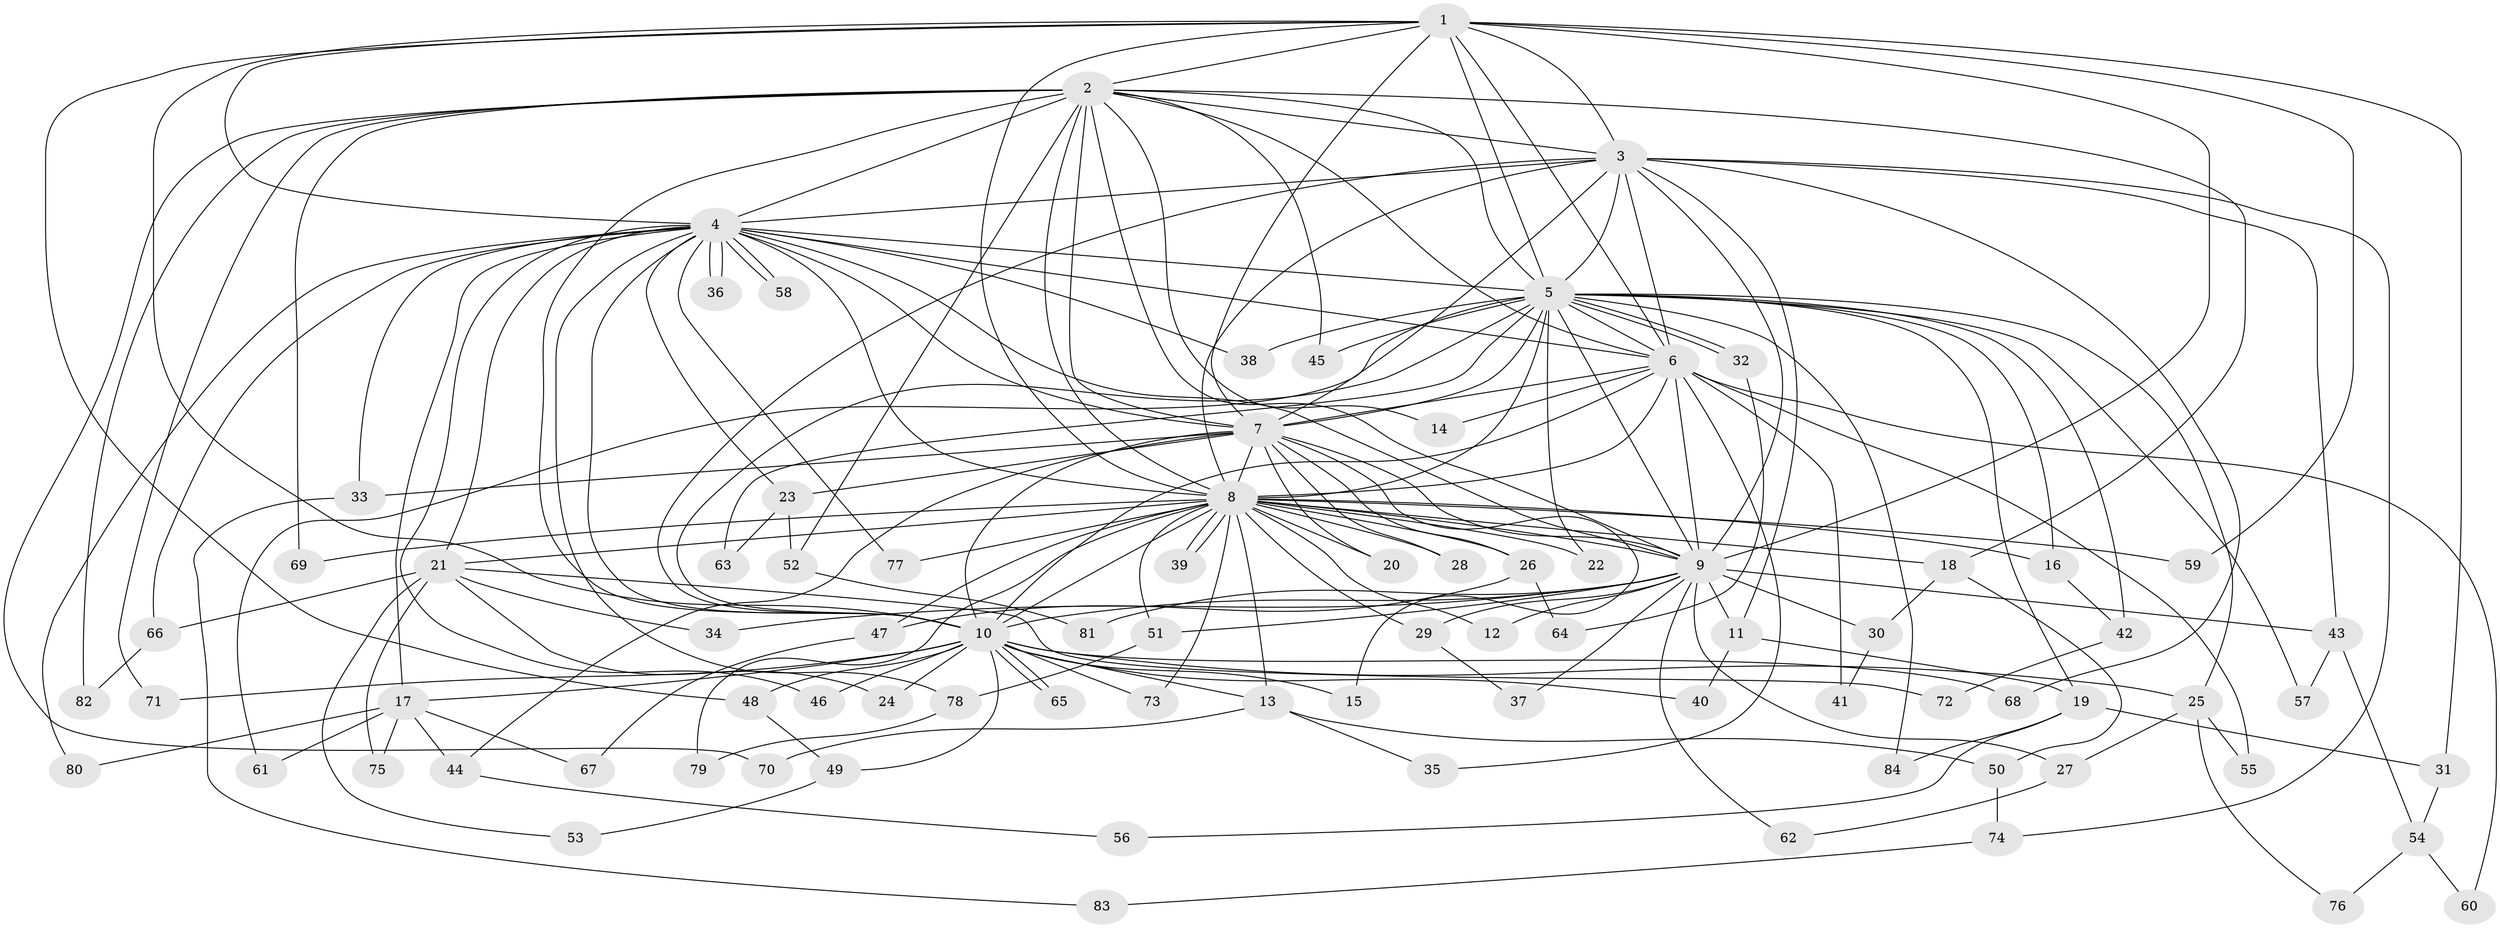 // Generated by graph-tools (version 1.1) at 2025/35/03/09/25 02:35:12]
// undirected, 84 vertices, 193 edges
graph export_dot {
graph [start="1"]
  node [color=gray90,style=filled];
  1;
  2;
  3;
  4;
  5;
  6;
  7;
  8;
  9;
  10;
  11;
  12;
  13;
  14;
  15;
  16;
  17;
  18;
  19;
  20;
  21;
  22;
  23;
  24;
  25;
  26;
  27;
  28;
  29;
  30;
  31;
  32;
  33;
  34;
  35;
  36;
  37;
  38;
  39;
  40;
  41;
  42;
  43;
  44;
  45;
  46;
  47;
  48;
  49;
  50;
  51;
  52;
  53;
  54;
  55;
  56;
  57;
  58;
  59;
  60;
  61;
  62;
  63;
  64;
  65;
  66;
  67;
  68;
  69;
  70;
  71;
  72;
  73;
  74;
  75;
  76;
  77;
  78;
  79;
  80;
  81;
  82;
  83;
  84;
  1 -- 2;
  1 -- 3;
  1 -- 4;
  1 -- 5;
  1 -- 6;
  1 -- 7;
  1 -- 8;
  1 -- 9;
  1 -- 10;
  1 -- 31;
  1 -- 48;
  1 -- 59;
  2 -- 3;
  2 -- 4;
  2 -- 5;
  2 -- 6;
  2 -- 7;
  2 -- 8;
  2 -- 9;
  2 -- 10;
  2 -- 14;
  2 -- 18;
  2 -- 45;
  2 -- 52;
  2 -- 69;
  2 -- 70;
  2 -- 71;
  2 -- 82;
  3 -- 4;
  3 -- 5;
  3 -- 6;
  3 -- 7;
  3 -- 8;
  3 -- 9;
  3 -- 10;
  3 -- 11;
  3 -- 43;
  3 -- 68;
  3 -- 74;
  4 -- 5;
  4 -- 6;
  4 -- 7;
  4 -- 8;
  4 -- 9;
  4 -- 10;
  4 -- 17;
  4 -- 21;
  4 -- 23;
  4 -- 33;
  4 -- 36;
  4 -- 36;
  4 -- 38;
  4 -- 46;
  4 -- 58;
  4 -- 58;
  4 -- 66;
  4 -- 77;
  4 -- 78;
  4 -- 80;
  5 -- 6;
  5 -- 7;
  5 -- 8;
  5 -- 9;
  5 -- 10;
  5 -- 16;
  5 -- 19;
  5 -- 22;
  5 -- 25;
  5 -- 32;
  5 -- 32;
  5 -- 38;
  5 -- 42;
  5 -- 45;
  5 -- 57;
  5 -- 61;
  5 -- 63;
  5 -- 84;
  6 -- 7;
  6 -- 8;
  6 -- 9;
  6 -- 10;
  6 -- 14;
  6 -- 35;
  6 -- 41;
  6 -- 55;
  6 -- 60;
  7 -- 8;
  7 -- 9;
  7 -- 10;
  7 -- 15;
  7 -- 20;
  7 -- 23;
  7 -- 26;
  7 -- 28;
  7 -- 33;
  7 -- 44;
  8 -- 9;
  8 -- 10;
  8 -- 12;
  8 -- 13;
  8 -- 16;
  8 -- 18;
  8 -- 20;
  8 -- 21;
  8 -- 22;
  8 -- 26;
  8 -- 28;
  8 -- 29;
  8 -- 39;
  8 -- 39;
  8 -- 47;
  8 -- 51;
  8 -- 59;
  8 -- 69;
  8 -- 73;
  8 -- 77;
  8 -- 79;
  9 -- 10;
  9 -- 11;
  9 -- 12;
  9 -- 27;
  9 -- 29;
  9 -- 30;
  9 -- 34;
  9 -- 37;
  9 -- 43;
  9 -- 51;
  9 -- 62;
  9 -- 81;
  10 -- 13;
  10 -- 15;
  10 -- 17;
  10 -- 24;
  10 -- 25;
  10 -- 40;
  10 -- 46;
  10 -- 48;
  10 -- 49;
  10 -- 65;
  10 -- 65;
  10 -- 68;
  10 -- 71;
  10 -- 73;
  11 -- 19;
  11 -- 40;
  13 -- 35;
  13 -- 50;
  13 -- 70;
  16 -- 42;
  17 -- 44;
  17 -- 61;
  17 -- 67;
  17 -- 75;
  17 -- 80;
  18 -- 30;
  18 -- 50;
  19 -- 31;
  19 -- 56;
  19 -- 84;
  21 -- 24;
  21 -- 34;
  21 -- 53;
  21 -- 66;
  21 -- 72;
  21 -- 75;
  23 -- 52;
  23 -- 63;
  25 -- 27;
  25 -- 55;
  25 -- 76;
  26 -- 47;
  26 -- 64;
  27 -- 62;
  29 -- 37;
  30 -- 41;
  31 -- 54;
  32 -- 64;
  33 -- 83;
  42 -- 72;
  43 -- 54;
  43 -- 57;
  44 -- 56;
  47 -- 67;
  48 -- 49;
  49 -- 53;
  50 -- 74;
  51 -- 78;
  52 -- 81;
  54 -- 60;
  54 -- 76;
  66 -- 82;
  74 -- 83;
  78 -- 79;
}
